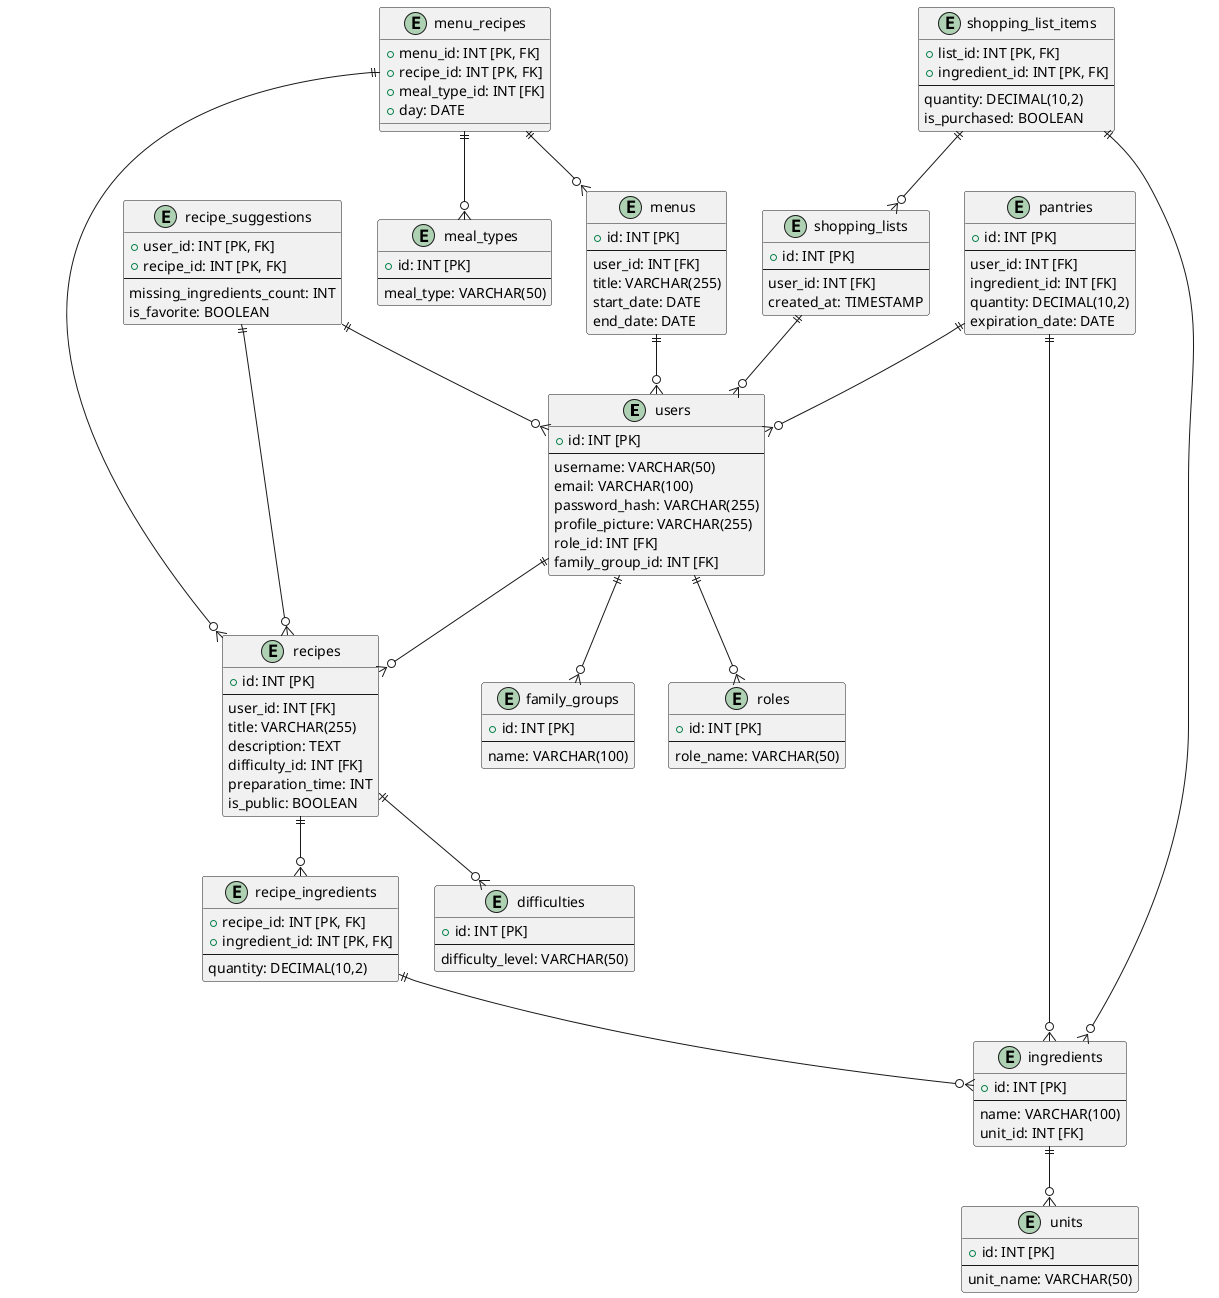 @startuml DB-ER

entity "users" {
  + id: INT [PK]
  --
  username: VARCHAR(50)
  email: VARCHAR(100)
  password_hash: VARCHAR(255)
  profile_picture: VARCHAR(255)
  role_id: INT [FK]
  family_group_id: INT [FK]
}

entity "roles" {
  + id: INT [PK]
  --
  role_name: VARCHAR(50)
}

entity "family_groups" {
  + id: INT [PK]
  --
  name: VARCHAR(100)
}

entity "recipes" {
  + id: INT [PK]
  --
  user_id: INT [FK]
  title: VARCHAR(255)
  description: TEXT
  difficulty_id: INT [FK]
  preparation_time: INT
  is_public: BOOLEAN
}

entity "difficulties" {
  + id: INT [PK]
  --
  difficulty_level: VARCHAR(50)
}

entity "ingredients" {
  + id: INT [PK]
  --
  name: VARCHAR(100)
  unit_id: INT [FK]
}

entity "units" {
  + id: INT [PK]
  --
  unit_name: VARCHAR(50)
}

entity "recipe_ingredients" {
  + recipe_id: INT [PK, FK]
  + ingredient_id: INT [PK, FK]
  --
  quantity: DECIMAL(10,2)
}

entity "menus" {
  + id: INT [PK]
  --
  user_id: INT [FK]
  title: VARCHAR(255)
  start_date: DATE
  end_date: DATE
}

entity "meal_types" {
  + id: INT [PK]
  --
  meal_type: VARCHAR(50)
}

entity "menu_recipes" {
  + menu_id: INT [PK, FK]
  + recipe_id: INT [PK, FK]
  + meal_type_id: INT [FK]
  + day: DATE
}

entity "shopping_lists" {
  + id: INT [PK]
  --
  user_id: INT [FK]
  created_at: TIMESTAMP
}

entity "shopping_list_items" {
  + list_id: INT [PK, FK]
  + ingredient_id: INT [PK, FK]
  --
  quantity: DECIMAL(10,2)
  is_purchased: BOOLEAN
}

entity "pantries" {
  + id: INT [PK]
  --
  user_id: INT [FK]
  ingredient_id: INT [FK]
  quantity: DECIMAL(10,2)
  expiration_date: DATE
}

entity "recipe_suggestions" {
  + user_id: INT [PK, FK]
  + recipe_id: INT [PK, FK]
  --
  missing_ingredients_count: INT
  is_favorite: BOOLEAN
}

users ||--o{ roles
users ||--o{ family_groups
users ||--o{ recipes
recipes ||--o{ difficulties
recipes ||--o{ recipe_ingredients
recipe_ingredients ||--o{ ingredients
ingredients ||--o{ units
menus ||--o{ users
menu_recipes ||--o{ menus
menu_recipes ||--o{ recipes
menu_recipes ||--o{ meal_types
shopping_lists ||--o{ users
shopping_list_items ||--o{ shopping_lists
shopping_list_items ||--o{ ingredients
pantries ||--o{ users
pantries ||--o{ ingredients
recipe_suggestions ||--o{ users
recipe_suggestions ||--o{ recipes
